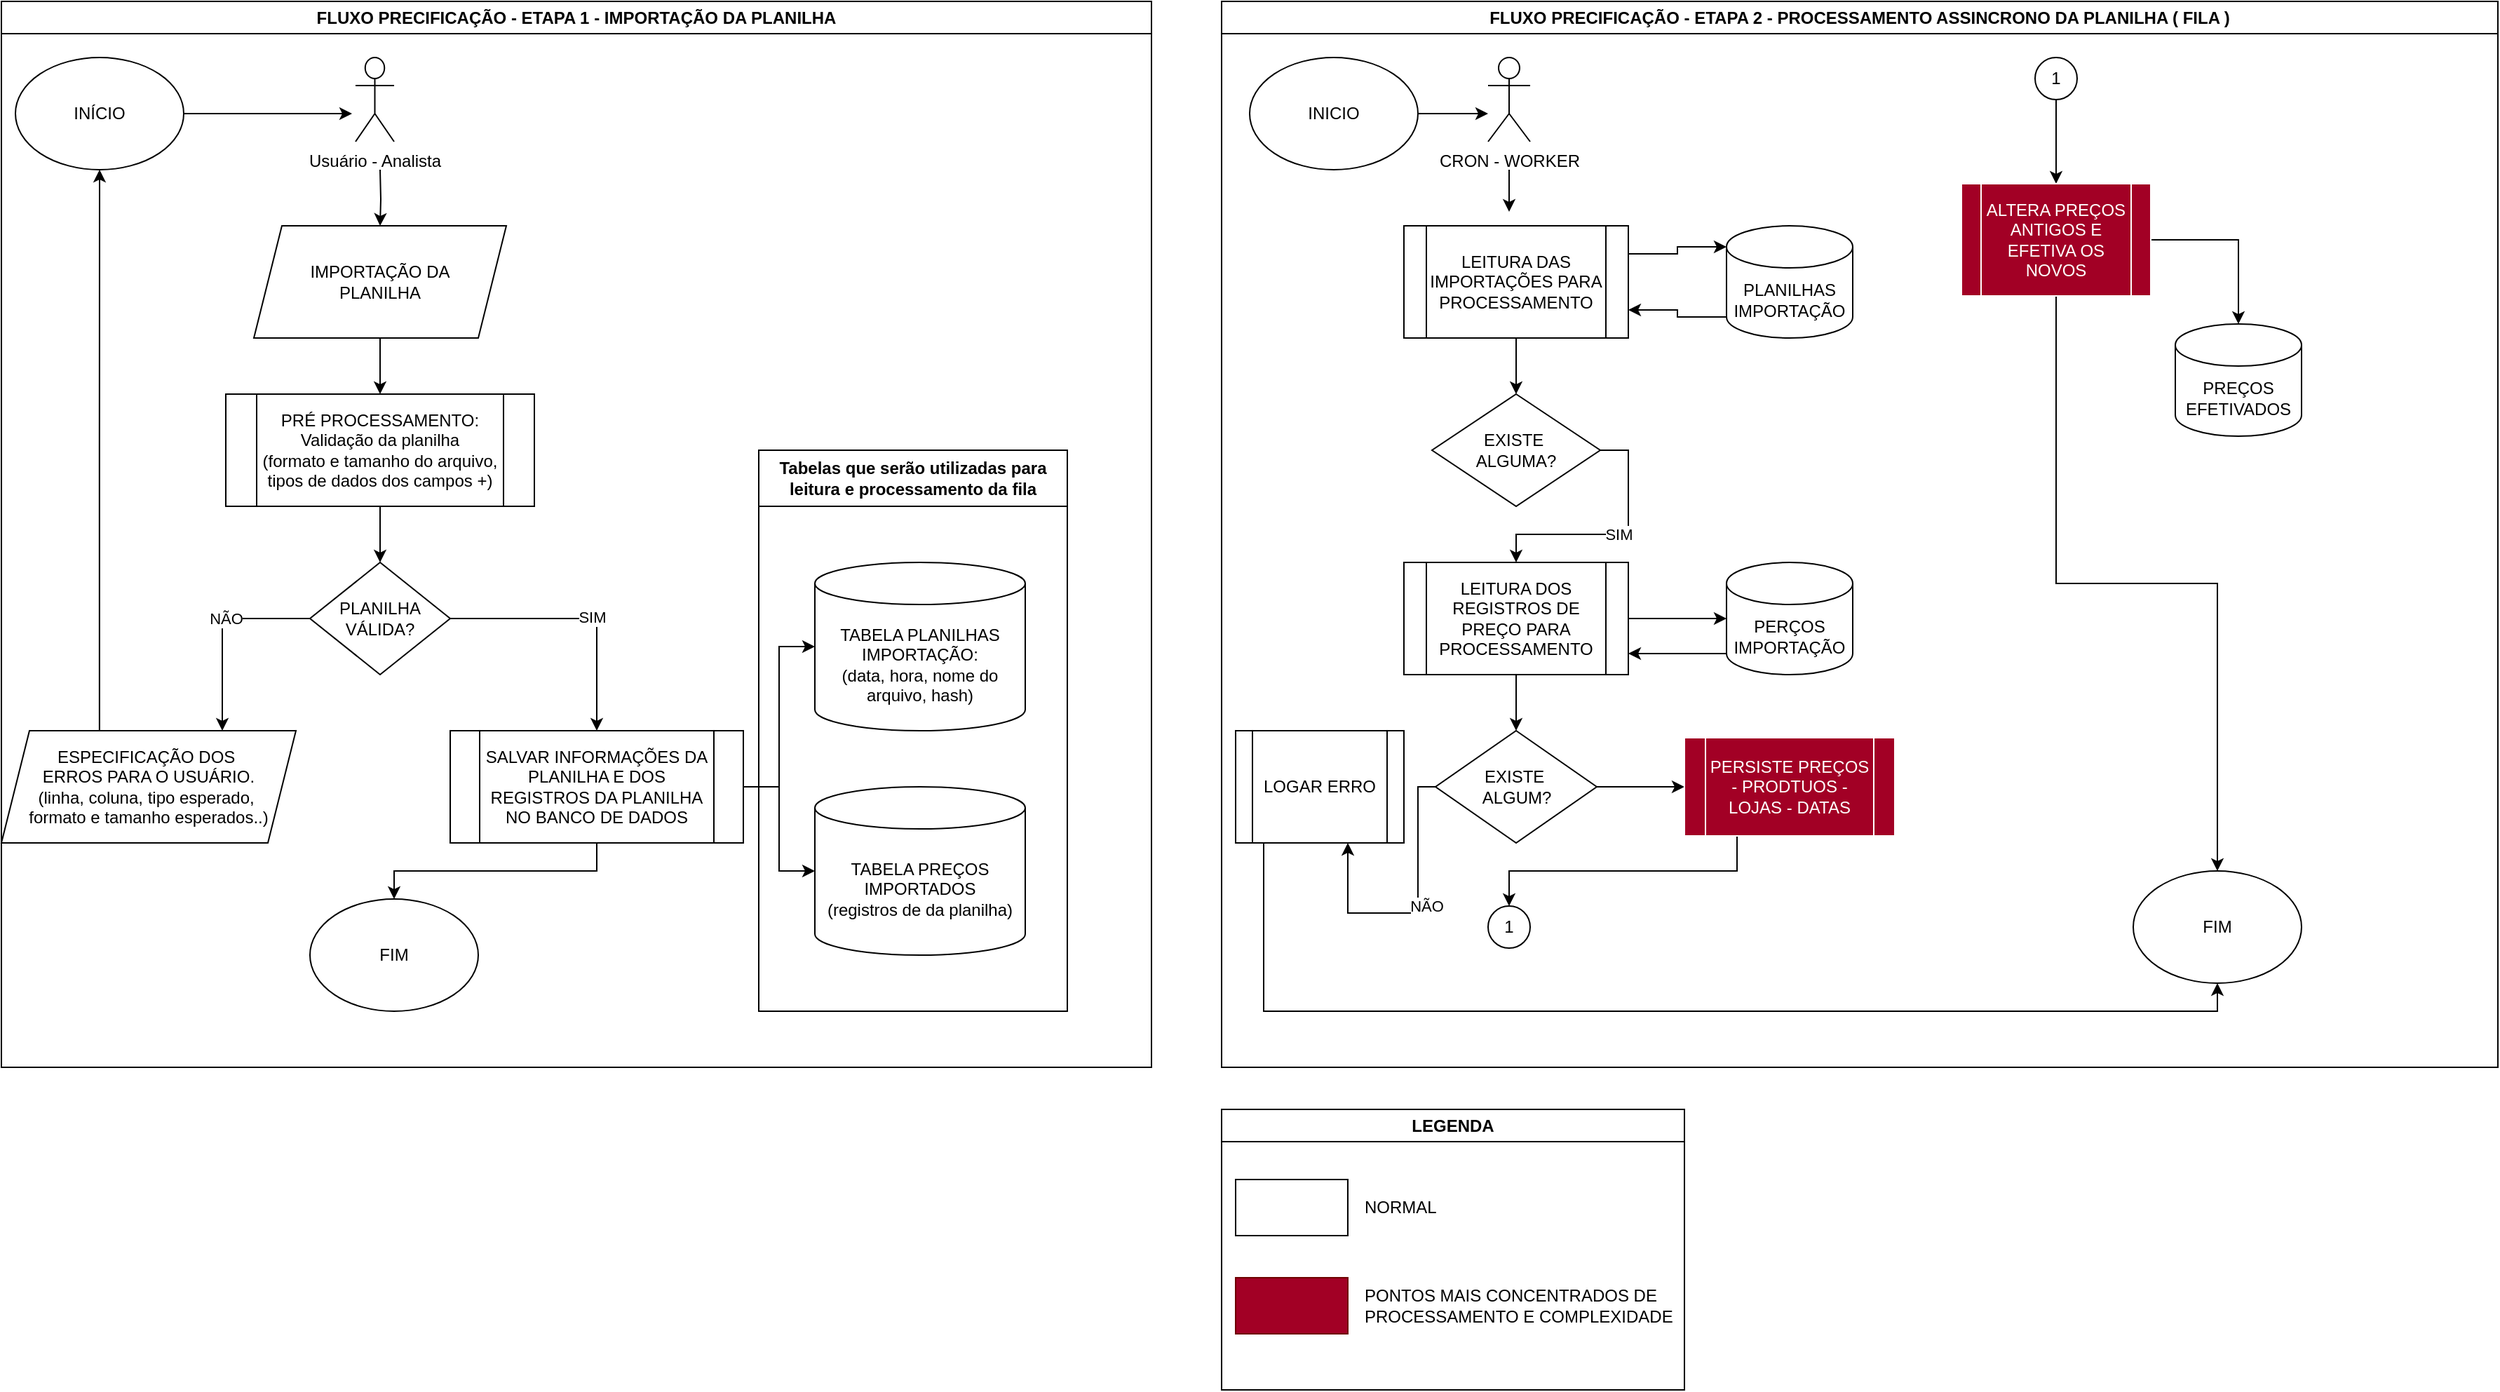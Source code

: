 <mxfile version="26.1.3">
  <diagram name="Página-1" id="i9XaXvYdxdOAV8TFWX1j">
    <mxGraphModel dx="1615" dy="803" grid="1" gridSize="10" guides="1" tooltips="1" connect="1" arrows="1" fold="1" page="1" pageScale="1" pageWidth="827" pageHeight="1169" math="0" shadow="0">
      <root>
        <mxCell id="0" />
        <mxCell id="1" parent="0" />
        <mxCell id="b1GH7w7uPSiFBpgvMQmm-47" style="edgeStyle=orthogonalEdgeStyle;rounded=0;orthogonalLoop=1;jettySize=auto;html=1;" edge="1" parent="1" source="b1GH7w7uPSiFBpgvMQmm-1">
          <mxGeometry relative="1" as="geometry">
            <mxPoint x="250" y="80" as="targetPoint" />
          </mxGeometry>
        </mxCell>
        <mxCell id="b1GH7w7uPSiFBpgvMQmm-1" value="INÍCIO" style="ellipse;whiteSpace=wrap;html=1;" vertex="1" parent="1">
          <mxGeometry x="10" y="40" width="120" height="80" as="geometry" />
        </mxCell>
        <mxCell id="b1GH7w7uPSiFBpgvMQmm-51" style="edgeStyle=orthogonalEdgeStyle;rounded=0;orthogonalLoop=1;jettySize=auto;html=1;" edge="1" parent="1" target="b1GH7w7uPSiFBpgvMQmm-5">
          <mxGeometry relative="1" as="geometry">
            <mxPoint x="270" y="120" as="sourcePoint" />
          </mxGeometry>
        </mxCell>
        <mxCell id="b1GH7w7uPSiFBpgvMQmm-3" value="Usuário - Analista" style="shape=umlActor;verticalLabelPosition=bottom;verticalAlign=top;html=1;outlineConnect=0;" vertex="1" parent="1">
          <mxGeometry x="252.5" y="40" width="27.5" height="60" as="geometry" />
        </mxCell>
        <mxCell id="b1GH7w7uPSiFBpgvMQmm-9" style="edgeStyle=orthogonalEdgeStyle;rounded=0;orthogonalLoop=1;jettySize=auto;html=1;exitX=0.5;exitY=1;exitDx=0;exitDy=0;entryX=0.5;entryY=0;entryDx=0;entryDy=0;" edge="1" parent="1" source="b1GH7w7uPSiFBpgvMQmm-5" target="b1GH7w7uPSiFBpgvMQmm-8">
          <mxGeometry relative="1" as="geometry" />
        </mxCell>
        <mxCell id="b1GH7w7uPSiFBpgvMQmm-5" value="IMPORTAÇÃO DA &lt;br&gt;PLANILHA" style="shape=parallelogram;perimeter=parallelogramPerimeter;whiteSpace=wrap;html=1;fixedSize=1;labelPadding=0;" vertex="1" parent="1">
          <mxGeometry x="180" y="160" width="180" height="80" as="geometry" />
        </mxCell>
        <mxCell id="b1GH7w7uPSiFBpgvMQmm-31" style="edgeStyle=orthogonalEdgeStyle;rounded=0;orthogonalLoop=1;jettySize=auto;html=1;exitX=0.5;exitY=1;exitDx=0;exitDy=0;entryX=0.5;entryY=0;entryDx=0;entryDy=0;" edge="1" parent="1" source="b1GH7w7uPSiFBpgvMQmm-8" target="b1GH7w7uPSiFBpgvMQmm-30">
          <mxGeometry relative="1" as="geometry" />
        </mxCell>
        <mxCell id="b1GH7w7uPSiFBpgvMQmm-8" value="PRÉ PROCESSAMENTO:&lt;br&gt;Validação da planilha&lt;br&gt;(formato e tamanho do arquivo, tipos de dados dos campos +)" style="shape=process;whiteSpace=wrap;html=1;backgroundOutline=1;" vertex="1" parent="1">
          <mxGeometry x="160" y="280" width="220" height="80" as="geometry" />
        </mxCell>
        <mxCell id="b1GH7w7uPSiFBpgvMQmm-32" style="edgeStyle=orthogonalEdgeStyle;rounded=0;orthogonalLoop=1;jettySize=auto;html=1;exitX=0;exitY=0.5;exitDx=0;exitDy=0;entryX=0.75;entryY=0;entryDx=0;entryDy=0;" edge="1" parent="1" source="b1GH7w7uPSiFBpgvMQmm-30" target="b1GH7w7uPSiFBpgvMQmm-34">
          <mxGeometry relative="1" as="geometry">
            <mxPoint x="90" y="480" as="targetPoint" />
          </mxGeometry>
        </mxCell>
        <mxCell id="b1GH7w7uPSiFBpgvMQmm-33" value="NÃO" style="edgeLabel;html=1;align=center;verticalAlign=middle;resizable=0;points=[];" vertex="1" connectable="0" parent="b1GH7w7uPSiFBpgvMQmm-32">
          <mxGeometry x="-0.151" relative="1" as="geometry">
            <mxPoint as="offset" />
          </mxGeometry>
        </mxCell>
        <mxCell id="b1GH7w7uPSiFBpgvMQmm-36" style="edgeStyle=orthogonalEdgeStyle;rounded=0;orthogonalLoop=1;jettySize=auto;html=1;exitX=1;exitY=0.5;exitDx=0;exitDy=0;" edge="1" parent="1" source="b1GH7w7uPSiFBpgvMQmm-30" target="b1GH7w7uPSiFBpgvMQmm-35">
          <mxGeometry relative="1" as="geometry" />
        </mxCell>
        <mxCell id="b1GH7w7uPSiFBpgvMQmm-37" value="SIM" style="edgeLabel;html=1;align=center;verticalAlign=middle;resizable=0;points=[];" vertex="1" connectable="0" parent="b1GH7w7uPSiFBpgvMQmm-36">
          <mxGeometry x="0.089" y="1" relative="1" as="geometry">
            <mxPoint as="offset" />
          </mxGeometry>
        </mxCell>
        <mxCell id="b1GH7w7uPSiFBpgvMQmm-30" value="PLANILHA VÁLIDA?" style="rhombus;whiteSpace=wrap;html=1;" vertex="1" parent="1">
          <mxGeometry x="220" y="400" width="100" height="80" as="geometry" />
        </mxCell>
        <mxCell id="b1GH7w7uPSiFBpgvMQmm-44" style="edgeStyle=orthogonalEdgeStyle;rounded=0;orthogonalLoop=1;jettySize=auto;html=1;exitX=0.333;exitY=0.025;exitDx=0;exitDy=0;entryX=0.5;entryY=1;entryDx=0;entryDy=0;exitPerimeter=0;" edge="1" parent="1" source="b1GH7w7uPSiFBpgvMQmm-34" target="b1GH7w7uPSiFBpgvMQmm-1">
          <mxGeometry relative="1" as="geometry" />
        </mxCell>
        <mxCell id="b1GH7w7uPSiFBpgvMQmm-34" value="ESPECIFICAÇÃO DOS&amp;nbsp;&lt;div&gt;ERROS PARA O USUÁRIO.&lt;br&gt;(linha, coluna, tipo esperado,&amp;nbsp;&lt;/div&gt;&lt;div&gt;formato e tamanho esperados..)&lt;/div&gt;" style="shape=parallelogram;perimeter=parallelogramPerimeter;whiteSpace=wrap;html=1;fixedSize=1;" vertex="1" parent="1">
          <mxGeometry y="520" width="210" height="80" as="geometry" />
        </mxCell>
        <mxCell id="b1GH7w7uPSiFBpgvMQmm-39" style="edgeStyle=orthogonalEdgeStyle;rounded=0;orthogonalLoop=1;jettySize=auto;html=1;" edge="1" parent="1" source="b1GH7w7uPSiFBpgvMQmm-35" target="b1GH7w7uPSiFBpgvMQmm-38">
          <mxGeometry relative="1" as="geometry" />
        </mxCell>
        <mxCell id="b1GH7w7uPSiFBpgvMQmm-42" style="edgeStyle=orthogonalEdgeStyle;rounded=0;orthogonalLoop=1;jettySize=auto;html=1;" edge="1" parent="1" source="b1GH7w7uPSiFBpgvMQmm-35" target="b1GH7w7uPSiFBpgvMQmm-41">
          <mxGeometry relative="1" as="geometry" />
        </mxCell>
        <mxCell id="b1GH7w7uPSiFBpgvMQmm-67" style="edgeStyle=orthogonalEdgeStyle;rounded=0;orthogonalLoop=1;jettySize=auto;html=1;exitX=0.5;exitY=1;exitDx=0;exitDy=0;" edge="1" parent="1" source="b1GH7w7uPSiFBpgvMQmm-35" target="b1GH7w7uPSiFBpgvMQmm-66">
          <mxGeometry relative="1" as="geometry" />
        </mxCell>
        <mxCell id="b1GH7w7uPSiFBpgvMQmm-35" value="SALVAR INFORMAÇÕES DA PLANILHA E DOS REGISTROS DA PLANILHA NO BANCO DE DADOS" style="shape=process;whiteSpace=wrap;html=1;backgroundOutline=1;" vertex="1" parent="1">
          <mxGeometry x="320" y="520" width="209" height="80" as="geometry" />
        </mxCell>
        <mxCell id="b1GH7w7uPSiFBpgvMQmm-53" value="Tabelas que serão utilizadas para leitura e processamento da fila" style="swimlane;whiteSpace=wrap;html=1;startSize=40;" vertex="1" parent="1">
          <mxGeometry x="540" y="320" width="220" height="400" as="geometry" />
        </mxCell>
        <mxCell id="b1GH7w7uPSiFBpgvMQmm-60" value="FLUXO PRECIFICAÇÃO - ETAPA 2 - PROCESSAMENTO ASSINCRONO DA PLANILHA ( FILA )" style="swimlane;whiteSpace=wrap;html=1;" vertex="1" parent="1">
          <mxGeometry x="870" width="910" height="760" as="geometry" />
        </mxCell>
        <mxCell id="b1GH7w7uPSiFBpgvMQmm-87" style="edgeStyle=orthogonalEdgeStyle;rounded=0;orthogonalLoop=1;jettySize=auto;html=1;exitX=1;exitY=0.5;exitDx=0;exitDy=0;" edge="1" parent="b1GH7w7uPSiFBpgvMQmm-60" source="b1GH7w7uPSiFBpgvMQmm-61">
          <mxGeometry relative="1" as="geometry">
            <mxPoint x="190" y="80" as="targetPoint" />
          </mxGeometry>
        </mxCell>
        <mxCell id="b1GH7w7uPSiFBpgvMQmm-61" value="INICIO" style="ellipse;whiteSpace=wrap;html=1;" vertex="1" parent="b1GH7w7uPSiFBpgvMQmm-60">
          <mxGeometry x="20" y="40" width="120" height="80" as="geometry" />
        </mxCell>
        <mxCell id="b1GH7w7uPSiFBpgvMQmm-88" value="" style="edgeStyle=orthogonalEdgeStyle;rounded=0;orthogonalLoop=1;jettySize=auto;html=1;" edge="1" parent="b1GH7w7uPSiFBpgvMQmm-60">
          <mxGeometry relative="1" as="geometry">
            <mxPoint x="205" y="120" as="sourcePoint" />
            <mxPoint x="205" y="150" as="targetPoint" />
          </mxGeometry>
        </mxCell>
        <mxCell id="b1GH7w7uPSiFBpgvMQmm-62" value="CRON - WORKER" style="shape=umlActor;verticalLabelPosition=bottom;verticalAlign=top;html=1;outlineConnect=0;" vertex="1" parent="b1GH7w7uPSiFBpgvMQmm-60">
          <mxGeometry x="190" y="40" width="30" height="60" as="geometry" />
        </mxCell>
        <mxCell id="b1GH7w7uPSiFBpgvMQmm-89" value="" style="edgeStyle=orthogonalEdgeStyle;rounded=0;orthogonalLoop=1;jettySize=auto;html=1;" edge="1" parent="b1GH7w7uPSiFBpgvMQmm-60" source="b1GH7w7uPSiFBpgvMQmm-63" target="b1GH7w7uPSiFBpgvMQmm-65">
          <mxGeometry relative="1" as="geometry" />
        </mxCell>
        <mxCell id="b1GH7w7uPSiFBpgvMQmm-63" value="LEITURA DAS IMPORTAÇÕES PARA PROCESSAMENTO" style="shape=process;whiteSpace=wrap;html=1;backgroundOutline=1;" vertex="1" parent="b1GH7w7uPSiFBpgvMQmm-60">
          <mxGeometry x="130" y="160" width="160" height="80" as="geometry" />
        </mxCell>
        <mxCell id="b1GH7w7uPSiFBpgvMQmm-99" style="edgeStyle=orthogonalEdgeStyle;rounded=0;orthogonalLoop=1;jettySize=auto;html=1;exitX=0;exitY=1;exitDx=0;exitDy=-15;exitPerimeter=0;entryX=1;entryY=0.75;entryDx=0;entryDy=0;" edge="1" parent="b1GH7w7uPSiFBpgvMQmm-60" source="b1GH7w7uPSiFBpgvMQmm-64" target="b1GH7w7uPSiFBpgvMQmm-63">
          <mxGeometry relative="1" as="geometry" />
        </mxCell>
        <mxCell id="b1GH7w7uPSiFBpgvMQmm-64" value="PLANILHAS&lt;div&gt;IMPORTAÇÃO&lt;/div&gt;" style="shape=cylinder3;whiteSpace=wrap;html=1;boundedLbl=1;backgroundOutline=1;size=15;" vertex="1" parent="b1GH7w7uPSiFBpgvMQmm-60">
          <mxGeometry x="360" y="160" width="90" height="80" as="geometry" />
        </mxCell>
        <mxCell id="b1GH7w7uPSiFBpgvMQmm-93" style="edgeStyle=orthogonalEdgeStyle;rounded=0;orthogonalLoop=1;jettySize=auto;html=1;exitX=1;exitY=0.5;exitDx=0;exitDy=0;entryX=0.5;entryY=0;entryDx=0;entryDy=0;" edge="1" parent="b1GH7w7uPSiFBpgvMQmm-60" source="b1GH7w7uPSiFBpgvMQmm-65" target="b1GH7w7uPSiFBpgvMQmm-69">
          <mxGeometry relative="1" as="geometry" />
        </mxCell>
        <mxCell id="b1GH7w7uPSiFBpgvMQmm-94" value="SIM" style="edgeLabel;html=1;align=center;verticalAlign=middle;resizable=0;points=[];" vertex="1" connectable="0" parent="b1GH7w7uPSiFBpgvMQmm-93">
          <mxGeometry x="-0.015" relative="1" as="geometry">
            <mxPoint x="1" as="offset" />
          </mxGeometry>
        </mxCell>
        <mxCell id="b1GH7w7uPSiFBpgvMQmm-65" value="EXISTE&amp;nbsp;&lt;div&gt;ALGUMA?&lt;/div&gt;" style="rhombus;whiteSpace=wrap;html=1;" vertex="1" parent="b1GH7w7uPSiFBpgvMQmm-60">
          <mxGeometry x="150" y="280" width="120" height="80" as="geometry" />
        </mxCell>
        <mxCell id="b1GH7w7uPSiFBpgvMQmm-68" value="FIM" style="ellipse;whiteSpace=wrap;html=1;" vertex="1" parent="b1GH7w7uPSiFBpgvMQmm-60">
          <mxGeometry x="650" y="620" width="120" height="80" as="geometry" />
        </mxCell>
        <mxCell id="b1GH7w7uPSiFBpgvMQmm-95" value="" style="edgeStyle=orthogonalEdgeStyle;rounded=0;orthogonalLoop=1;jettySize=auto;html=1;" edge="1" parent="b1GH7w7uPSiFBpgvMQmm-60" source="b1GH7w7uPSiFBpgvMQmm-69" target="b1GH7w7uPSiFBpgvMQmm-71">
          <mxGeometry relative="1" as="geometry" />
        </mxCell>
        <mxCell id="b1GH7w7uPSiFBpgvMQmm-96" value="" style="edgeStyle=orthogonalEdgeStyle;rounded=0;orthogonalLoop=1;jettySize=auto;html=1;" edge="1" parent="b1GH7w7uPSiFBpgvMQmm-60" source="b1GH7w7uPSiFBpgvMQmm-69" target="b1GH7w7uPSiFBpgvMQmm-70">
          <mxGeometry relative="1" as="geometry" />
        </mxCell>
        <mxCell id="b1GH7w7uPSiFBpgvMQmm-69" value="LEITURA DOS REGISTROS DE PREÇO PARA PROCESSAMENTO" style="shape=process;whiteSpace=wrap;html=1;backgroundOutline=1;" vertex="1" parent="b1GH7w7uPSiFBpgvMQmm-60">
          <mxGeometry x="130" y="400" width="160" height="80" as="geometry" />
        </mxCell>
        <mxCell id="b1GH7w7uPSiFBpgvMQmm-97" style="edgeStyle=orthogonalEdgeStyle;rounded=0;orthogonalLoop=1;jettySize=auto;html=1;exitX=0;exitY=1;exitDx=0;exitDy=-15;exitPerimeter=0;" edge="1" parent="b1GH7w7uPSiFBpgvMQmm-60" source="b1GH7w7uPSiFBpgvMQmm-70">
          <mxGeometry relative="1" as="geometry">
            <mxPoint x="290" y="465" as="targetPoint" />
          </mxGeometry>
        </mxCell>
        <mxCell id="b1GH7w7uPSiFBpgvMQmm-70" value="PERÇOS&lt;div&gt;IMPORTAÇÃO&lt;/div&gt;" style="shape=cylinder3;whiteSpace=wrap;html=1;boundedLbl=1;backgroundOutline=1;size=15;" vertex="1" parent="b1GH7w7uPSiFBpgvMQmm-60">
          <mxGeometry x="360" y="400" width="90" height="80" as="geometry" />
        </mxCell>
        <mxCell id="b1GH7w7uPSiFBpgvMQmm-78" value="" style="edgeStyle=orthogonalEdgeStyle;rounded=0;orthogonalLoop=1;jettySize=auto;html=1;" edge="1" parent="b1GH7w7uPSiFBpgvMQmm-60" source="b1GH7w7uPSiFBpgvMQmm-71" target="b1GH7w7uPSiFBpgvMQmm-72">
          <mxGeometry relative="1" as="geometry">
            <Array as="points">
              <mxPoint x="140" y="560" />
              <mxPoint x="140" y="650" />
              <mxPoint x="90" y="650" />
            </Array>
          </mxGeometry>
        </mxCell>
        <mxCell id="b1GH7w7uPSiFBpgvMQmm-79" value="NÃO" style="edgeLabel;html=1;align=center;verticalAlign=middle;resizable=0;points=[];" vertex="1" connectable="0" parent="b1GH7w7uPSiFBpgvMQmm-78">
          <mxGeometry x="-0.039" y="6" relative="1" as="geometry">
            <mxPoint as="offset" />
          </mxGeometry>
        </mxCell>
        <mxCell id="b1GH7w7uPSiFBpgvMQmm-101" style="edgeStyle=orthogonalEdgeStyle;rounded=0;orthogonalLoop=1;jettySize=auto;html=1;exitX=1;exitY=0.5;exitDx=0;exitDy=0;entryX=0;entryY=0.5;entryDx=0;entryDy=0;" edge="1" parent="b1GH7w7uPSiFBpgvMQmm-60" source="b1GH7w7uPSiFBpgvMQmm-71" target="b1GH7w7uPSiFBpgvMQmm-82">
          <mxGeometry relative="1" as="geometry" />
        </mxCell>
        <mxCell id="b1GH7w7uPSiFBpgvMQmm-71" value="EXISTE&amp;nbsp;&lt;div&gt;ALGUM?&lt;/div&gt;" style="rhombus;whiteSpace=wrap;html=1;" vertex="1" parent="b1GH7w7uPSiFBpgvMQmm-60">
          <mxGeometry x="152.5" y="520" width="115" height="80" as="geometry" />
        </mxCell>
        <mxCell id="b1GH7w7uPSiFBpgvMQmm-73" style="edgeStyle=orthogonalEdgeStyle;rounded=0;orthogonalLoop=1;jettySize=auto;html=1;entryX=0.5;entryY=1;entryDx=0;entryDy=0;" edge="1" parent="b1GH7w7uPSiFBpgvMQmm-60" source="b1GH7w7uPSiFBpgvMQmm-72" target="b1GH7w7uPSiFBpgvMQmm-68">
          <mxGeometry relative="1" as="geometry">
            <Array as="points">
              <mxPoint x="30" y="720" />
              <mxPoint x="710" y="720" />
            </Array>
          </mxGeometry>
        </mxCell>
        <mxCell id="b1GH7w7uPSiFBpgvMQmm-72" value="LOGAR ERRO" style="shape=process;whiteSpace=wrap;html=1;backgroundOutline=1;" vertex="1" parent="b1GH7w7uPSiFBpgvMQmm-60">
          <mxGeometry x="10" y="520" width="120" height="80" as="geometry" />
        </mxCell>
        <mxCell id="b1GH7w7uPSiFBpgvMQmm-80" value="1" style="ellipse;whiteSpace=wrap;html=1;aspect=fixed;" vertex="1" parent="b1GH7w7uPSiFBpgvMQmm-60">
          <mxGeometry x="190" y="645" width="30" height="30" as="geometry" />
        </mxCell>
        <mxCell id="b1GH7w7uPSiFBpgvMQmm-103" style="edgeStyle=orthogonalEdgeStyle;rounded=0;orthogonalLoop=1;jettySize=auto;html=1;exitX=0.5;exitY=1;exitDx=0;exitDy=0;entryX=0.5;entryY=0;entryDx=0;entryDy=0;" edge="1" parent="b1GH7w7uPSiFBpgvMQmm-60" source="b1GH7w7uPSiFBpgvMQmm-81" target="b1GH7w7uPSiFBpgvMQmm-83">
          <mxGeometry relative="1" as="geometry" />
        </mxCell>
        <mxCell id="b1GH7w7uPSiFBpgvMQmm-81" value="1" style="ellipse;whiteSpace=wrap;html=1;aspect=fixed;" vertex="1" parent="b1GH7w7uPSiFBpgvMQmm-60">
          <mxGeometry x="580" y="40" width="30" height="30" as="geometry" />
        </mxCell>
        <mxCell id="b1GH7w7uPSiFBpgvMQmm-102" style="edgeStyle=orthogonalEdgeStyle;rounded=0;orthogonalLoop=1;jettySize=auto;html=1;exitX=0.25;exitY=1;exitDx=0;exitDy=0;entryX=0.5;entryY=0;entryDx=0;entryDy=0;" edge="1" parent="b1GH7w7uPSiFBpgvMQmm-60" source="b1GH7w7uPSiFBpgvMQmm-82" target="b1GH7w7uPSiFBpgvMQmm-80">
          <mxGeometry relative="1" as="geometry" />
        </mxCell>
        <mxCell id="b1GH7w7uPSiFBpgvMQmm-82" value="&lt;font style=&quot;color: rgb(255, 255, 255);&quot;&gt;PERSISTE PREÇOS - PRODTUOS - LOJAS - DATAS&lt;/font&gt;" style="shape=process;whiteSpace=wrap;html=1;backgroundOutline=1;strokeColor=#FFFFFF;fillColor=#a20025;fontColor=#ffffff;" vertex="1" parent="b1GH7w7uPSiFBpgvMQmm-60">
          <mxGeometry x="330" y="525" width="150" height="70" as="geometry" />
        </mxCell>
        <mxCell id="b1GH7w7uPSiFBpgvMQmm-104" style="edgeStyle=orthogonalEdgeStyle;rounded=0;orthogonalLoop=1;jettySize=auto;html=1;exitX=1;exitY=0.5;exitDx=0;exitDy=0;" edge="1" parent="b1GH7w7uPSiFBpgvMQmm-60" source="b1GH7w7uPSiFBpgvMQmm-83" target="b1GH7w7uPSiFBpgvMQmm-85">
          <mxGeometry relative="1" as="geometry" />
        </mxCell>
        <mxCell id="b1GH7w7uPSiFBpgvMQmm-105" style="edgeStyle=orthogonalEdgeStyle;rounded=0;orthogonalLoop=1;jettySize=auto;html=1;exitX=0.5;exitY=1;exitDx=0;exitDy=0;entryX=0.5;entryY=0;entryDx=0;entryDy=0;" edge="1" parent="b1GH7w7uPSiFBpgvMQmm-60" source="b1GH7w7uPSiFBpgvMQmm-83" target="b1GH7w7uPSiFBpgvMQmm-68">
          <mxGeometry relative="1" as="geometry" />
        </mxCell>
        <mxCell id="b1GH7w7uPSiFBpgvMQmm-83" value="ALTERA PREÇOS ANTIGOS E EFETIVA OS NOVOS" style="shape=process;whiteSpace=wrap;html=1;backgroundOutline=1;strokeColor=#FFFFFF;fillColor=#a20025;fontColor=#ffffff;" vertex="1" parent="b1GH7w7uPSiFBpgvMQmm-60">
          <mxGeometry x="527.5" y="130" width="135" height="80" as="geometry" />
        </mxCell>
        <mxCell id="b1GH7w7uPSiFBpgvMQmm-85" value="PREÇOS&lt;div&gt;EFETIVADOS&lt;/div&gt;" style="shape=cylinder3;whiteSpace=wrap;html=1;boundedLbl=1;backgroundOutline=1;size=15;" vertex="1" parent="b1GH7w7uPSiFBpgvMQmm-60">
          <mxGeometry x="680" y="230" width="90" height="80" as="geometry" />
        </mxCell>
        <mxCell id="b1GH7w7uPSiFBpgvMQmm-98" style="edgeStyle=orthogonalEdgeStyle;rounded=0;orthogonalLoop=1;jettySize=auto;html=1;exitX=1;exitY=0.25;exitDx=0;exitDy=0;entryX=0;entryY=0;entryDx=0;entryDy=15;entryPerimeter=0;" edge="1" parent="b1GH7w7uPSiFBpgvMQmm-60" source="b1GH7w7uPSiFBpgvMQmm-63" target="b1GH7w7uPSiFBpgvMQmm-64">
          <mxGeometry relative="1" as="geometry" />
        </mxCell>
        <mxCell id="b1GH7w7uPSiFBpgvMQmm-57" value="FLUXO PRECIFICAÇÃO - ETAPA 1 - IMPORTAÇÃO DA PLANILHA" style="swimlane;whiteSpace=wrap;html=1;" vertex="1" parent="1">
          <mxGeometry width="820" height="760" as="geometry" />
        </mxCell>
        <mxCell id="b1GH7w7uPSiFBpgvMQmm-38" value="TABELA PLANILHAS IMPORTAÇÃO:&lt;br&gt;(data, hora, nome do arquivo, hash)" style="shape=cylinder3;whiteSpace=wrap;html=1;boundedLbl=1;backgroundOutline=1;size=15;" vertex="1" parent="b1GH7w7uPSiFBpgvMQmm-57">
          <mxGeometry x="580" y="400" width="150" height="120" as="geometry" />
        </mxCell>
        <mxCell id="b1GH7w7uPSiFBpgvMQmm-41" value="TABELA PREÇOS IMPORTADOS&lt;br&gt;(registros de da planilha)" style="shape=cylinder3;whiteSpace=wrap;html=1;boundedLbl=1;backgroundOutline=1;size=15;" vertex="1" parent="b1GH7w7uPSiFBpgvMQmm-57">
          <mxGeometry x="580" y="560" width="150" height="120" as="geometry" />
        </mxCell>
        <mxCell id="b1GH7w7uPSiFBpgvMQmm-66" value="FIM" style="ellipse;whiteSpace=wrap;html=1;" vertex="1" parent="b1GH7w7uPSiFBpgvMQmm-57">
          <mxGeometry x="220" y="640" width="120" height="80" as="geometry" />
        </mxCell>
        <mxCell id="b1GH7w7uPSiFBpgvMQmm-108" value="LEGENDA" style="swimlane;whiteSpace=wrap;html=1;" vertex="1" parent="1">
          <mxGeometry x="870" y="790" width="330" height="200" as="geometry" />
        </mxCell>
        <mxCell id="b1GH7w7uPSiFBpgvMQmm-107" value="" style="rounded=0;whiteSpace=wrap;html=1;fillColor=#a20025;fontColor=#ffffff;strokeColor=#6F0000;" vertex="1" parent="b1GH7w7uPSiFBpgvMQmm-108">
          <mxGeometry x="10" y="120" width="80" height="40" as="geometry" />
        </mxCell>
        <mxCell id="b1GH7w7uPSiFBpgvMQmm-111" value="PONTOS MAIS CONCENTRADOS DE PROCESSAMENTO E COMPLEXIDADE" style="text;html=1;align=left;verticalAlign=middle;whiteSpace=wrap;rounded=0;" vertex="1" parent="b1GH7w7uPSiFBpgvMQmm-108">
          <mxGeometry x="100" y="120" width="230" height="40" as="geometry" />
        </mxCell>
        <mxCell id="b1GH7w7uPSiFBpgvMQmm-113" value="" style="rounded=0;whiteSpace=wrap;html=1;" vertex="1" parent="b1GH7w7uPSiFBpgvMQmm-108">
          <mxGeometry x="10" y="50" width="80" height="40" as="geometry" />
        </mxCell>
        <mxCell id="b1GH7w7uPSiFBpgvMQmm-114" value="NORMAL" style="text;html=1;align=left;verticalAlign=middle;whiteSpace=wrap;rounded=0;" vertex="1" parent="b1GH7w7uPSiFBpgvMQmm-108">
          <mxGeometry x="100" y="50" width="230" height="40" as="geometry" />
        </mxCell>
      </root>
    </mxGraphModel>
  </diagram>
</mxfile>
